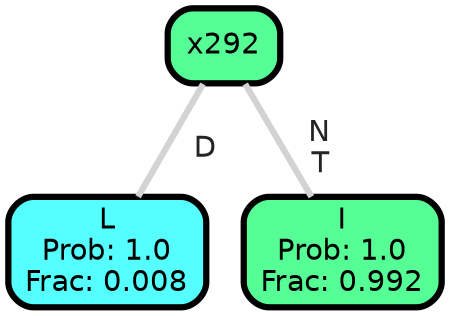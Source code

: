 graph Tree {
node [shape=box, style="filled, rounded",color="black",penwidth="3",fontcolor="black",                 fontname=helvetica] ;
graph [ranksep="0 equally", splines=straight,                 bgcolor=transparent, dpi=200] ;
edge [fontname=helvetica, fontweight=bold,fontcolor=grey14,color=lightgray] ;
0 [label="L
Prob: 1.0
Frac: 0.008", fillcolor="#55ffff"] ;
1 [label="x292", fillcolor="#55ff96"] ;
2 [label="I
Prob: 1.0
Frac: 0.992", fillcolor="#55ff96"] ;
1 -- 0 [label=" D",penwidth=3] ;
1 -- 2 [label=" N\n T",penwidth=3] ;
{rank = same;}}